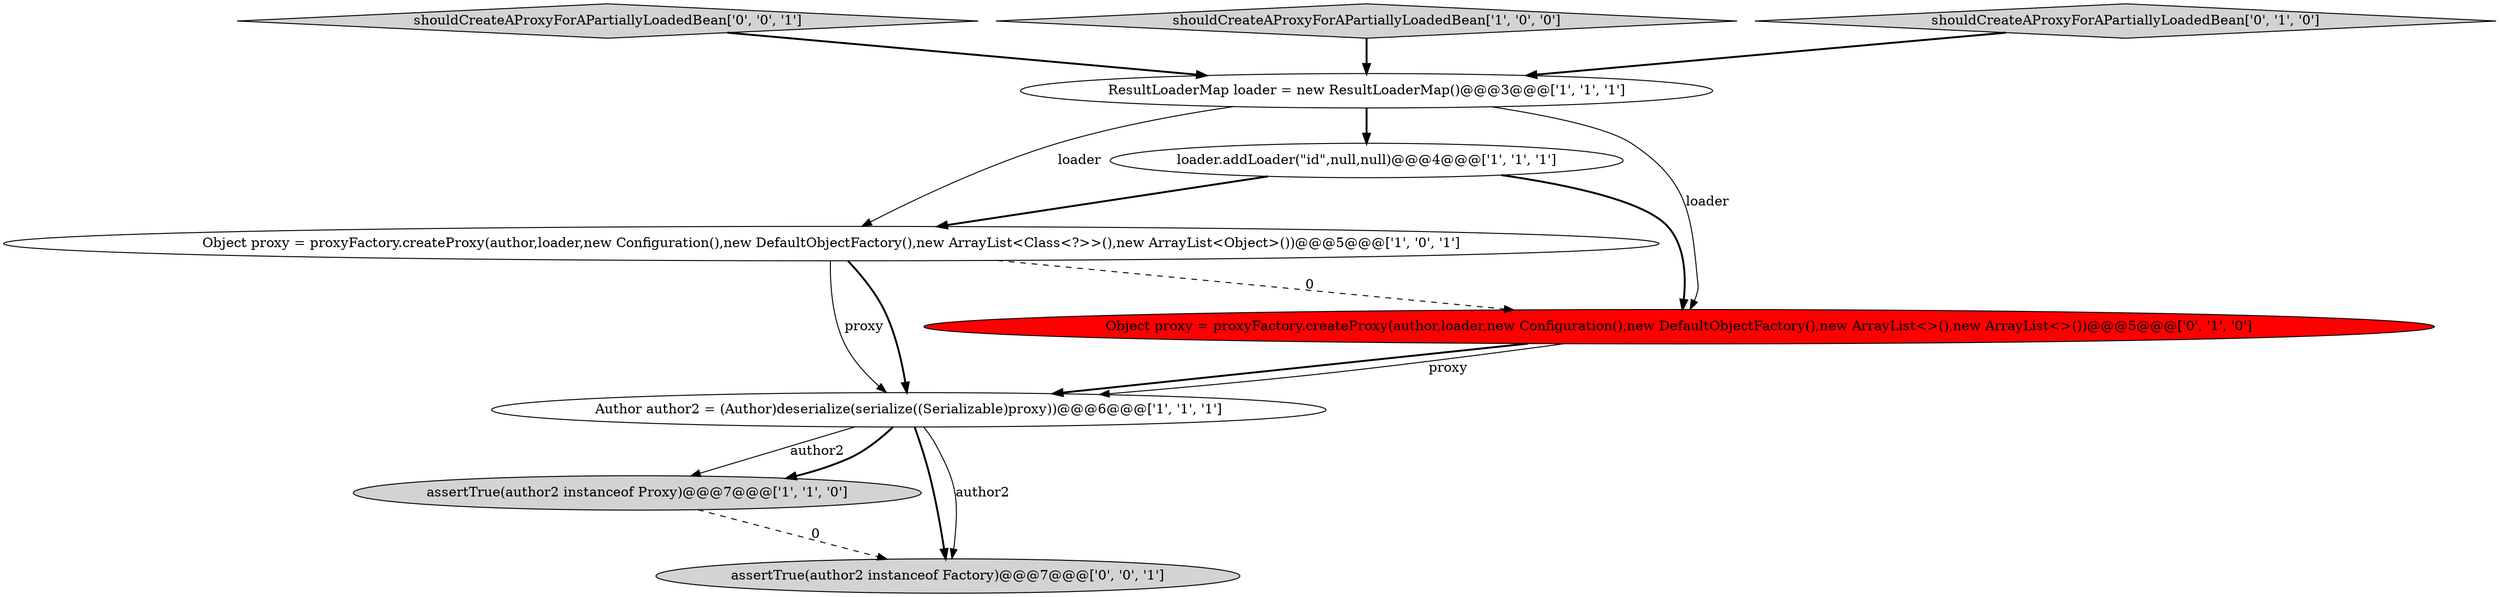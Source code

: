 digraph {
5 [style = filled, label = "assertTrue(author2 instanceof Proxy)@@@7@@@['1', '1', '0']", fillcolor = lightgray, shape = ellipse image = "AAA0AAABBB1BBB"];
4 [style = filled, label = "loader.addLoader(\"id\",null,null)@@@4@@@['1', '1', '1']", fillcolor = white, shape = ellipse image = "AAA0AAABBB1BBB"];
8 [style = filled, label = "shouldCreateAProxyForAPartiallyLoadedBean['0', '0', '1']", fillcolor = lightgray, shape = diamond image = "AAA0AAABBB3BBB"];
1 [style = filled, label = "Object proxy = proxyFactory.createProxy(author,loader,new Configuration(),new DefaultObjectFactory(),new ArrayList<Class<?>>(),new ArrayList<Object>())@@@5@@@['1', '0', '1']", fillcolor = white, shape = ellipse image = "AAA0AAABBB1BBB"];
3 [style = filled, label = "shouldCreateAProxyForAPartiallyLoadedBean['1', '0', '0']", fillcolor = lightgray, shape = diamond image = "AAA0AAABBB1BBB"];
7 [style = filled, label = "Object proxy = proxyFactory.createProxy(author,loader,new Configuration(),new DefaultObjectFactory(),new ArrayList<>(),new ArrayList<>())@@@5@@@['0', '1', '0']", fillcolor = red, shape = ellipse image = "AAA1AAABBB2BBB"];
6 [style = filled, label = "shouldCreateAProxyForAPartiallyLoadedBean['0', '1', '0']", fillcolor = lightgray, shape = diamond image = "AAA0AAABBB2BBB"];
9 [style = filled, label = "assertTrue(author2 instanceof Factory)@@@7@@@['0', '0', '1']", fillcolor = lightgray, shape = ellipse image = "AAA0AAABBB3BBB"];
0 [style = filled, label = "ResultLoaderMap loader = new ResultLoaderMap()@@@3@@@['1', '1', '1']", fillcolor = white, shape = ellipse image = "AAA0AAABBB1BBB"];
2 [style = filled, label = "Author author2 = (Author)deserialize(serialize((Serializable)proxy))@@@6@@@['1', '1', '1']", fillcolor = white, shape = ellipse image = "AAA0AAABBB1BBB"];
8->0 [style = bold, label=""];
0->7 [style = solid, label="loader"];
1->2 [style = solid, label="proxy"];
5->9 [style = dashed, label="0"];
1->2 [style = bold, label=""];
4->1 [style = bold, label=""];
6->0 [style = bold, label=""];
2->9 [style = bold, label=""];
2->5 [style = solid, label="author2"];
1->7 [style = dashed, label="0"];
2->9 [style = solid, label="author2"];
0->4 [style = bold, label=""];
7->2 [style = bold, label=""];
4->7 [style = bold, label=""];
3->0 [style = bold, label=""];
2->5 [style = bold, label=""];
7->2 [style = solid, label="proxy"];
0->1 [style = solid, label="loader"];
}
